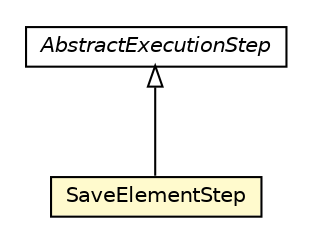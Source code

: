 #!/usr/local/bin/dot
#
# Class diagram 
# Generated by UMLGraph version R5_6-24-gf6e263 (http://www.umlgraph.org/)
#

digraph G {
	edge [fontname="Helvetica",fontsize=10,labelfontname="Helvetica",labelfontsize=10];
	node [fontname="Helvetica",fontsize=10,shape=plaintext];
	nodesep=0.25;
	ranksep=0.5;
	// com.orientechnologies.orient.core.sql.executor.AbstractExecutionStep
	c7832688 [label=<<table title="com.orientechnologies.orient.core.sql.executor.AbstractExecutionStep" border="0" cellborder="1" cellspacing="0" cellpadding="2" port="p" href="./AbstractExecutionStep.html">
		<tr><td><table border="0" cellspacing="0" cellpadding="1">
<tr><td align="center" balign="center"><font face="Helvetica-Oblique"> AbstractExecutionStep </font></td></tr>
		</table></td></tr>
		</table>>, URL="./AbstractExecutionStep.html", fontname="Helvetica", fontcolor="black", fontsize=10.0];
	// com.orientechnologies.orient.core.sql.executor.SaveElementStep
	c7832771 [label=<<table title="com.orientechnologies.orient.core.sql.executor.SaveElementStep" border="0" cellborder="1" cellspacing="0" cellpadding="2" port="p" bgcolor="lemonChiffon" href="./SaveElementStep.html">
		<tr><td><table border="0" cellspacing="0" cellpadding="1">
<tr><td align="center" balign="center"> SaveElementStep </td></tr>
		</table></td></tr>
		</table>>, URL="./SaveElementStep.html", fontname="Helvetica", fontcolor="black", fontsize=10.0];
	//com.orientechnologies.orient.core.sql.executor.SaveElementStep extends com.orientechnologies.orient.core.sql.executor.AbstractExecutionStep
	c7832688:p -> c7832771:p [dir=back,arrowtail=empty];
}

